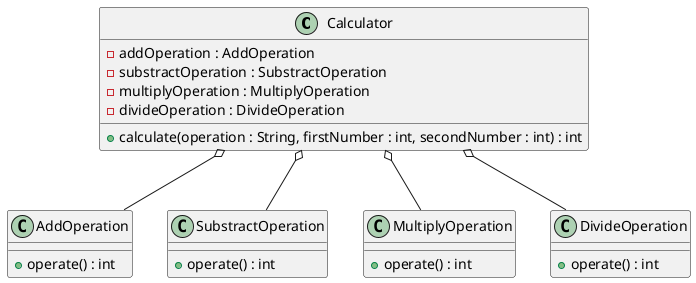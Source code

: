 @startuml
Calculator o-- AddOperation
Calculator o-- SubstractOperation
Calculator o-- MultiplyOperation
Calculator o-- DivideOperation

class Calculator {
  - addOperation : AddOperation
  - substractOperation : SubstractOperation
  - multiplyOperation : MultiplyOperation
  - divideOperation : DivideOperation
  + calculate(operation : String, firstNumber : int, secondNumber : int) : int
}

class AddOperation {
  + operate() : int
}

class SubstractOperation {
  + operate() : int
}

class MultiplyOperation {
  + operate() : int
}

class DivideOperation {
  + operate() : int
}
@enduml